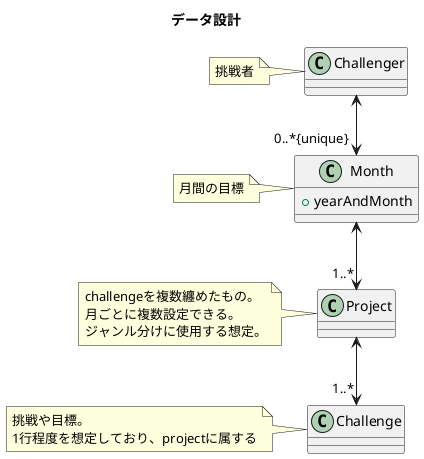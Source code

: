 @startuml
title データ設計
class Challenger
note left:挑戦者
class Month {
+ yearAndMonth
}

note left: 月間の目標
class Project
note left: challengeを複数纏めたもの。\n月ごとに複数設定できる。\nジャンル分けに使用する想定。
class Challenge
note left: 挑戦や目標。\n1行程度を想定しており、projectに属する

Challenger <-->"0..*{unique}" Month
Month <-->"1..*"Project
Project <--> "1..*" Challenge

@enduml
